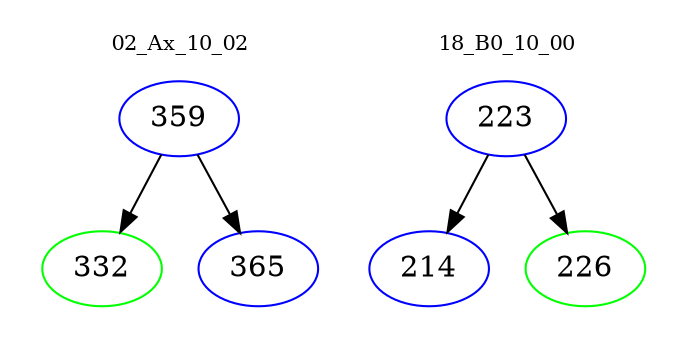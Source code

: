 digraph{
subgraph cluster_0 {
color = white
label = "02_Ax_10_02";
fontsize=10;
T0_359 [label="359", color="blue"]
T0_359 -> T0_332 [color="black"]
T0_332 [label="332", color="green"]
T0_359 -> T0_365 [color="black"]
T0_365 [label="365", color="blue"]
}
subgraph cluster_1 {
color = white
label = "18_B0_10_00";
fontsize=10;
T1_223 [label="223", color="blue"]
T1_223 -> T1_214 [color="black"]
T1_214 [label="214", color="blue"]
T1_223 -> T1_226 [color="black"]
T1_226 [label="226", color="green"]
}
}
